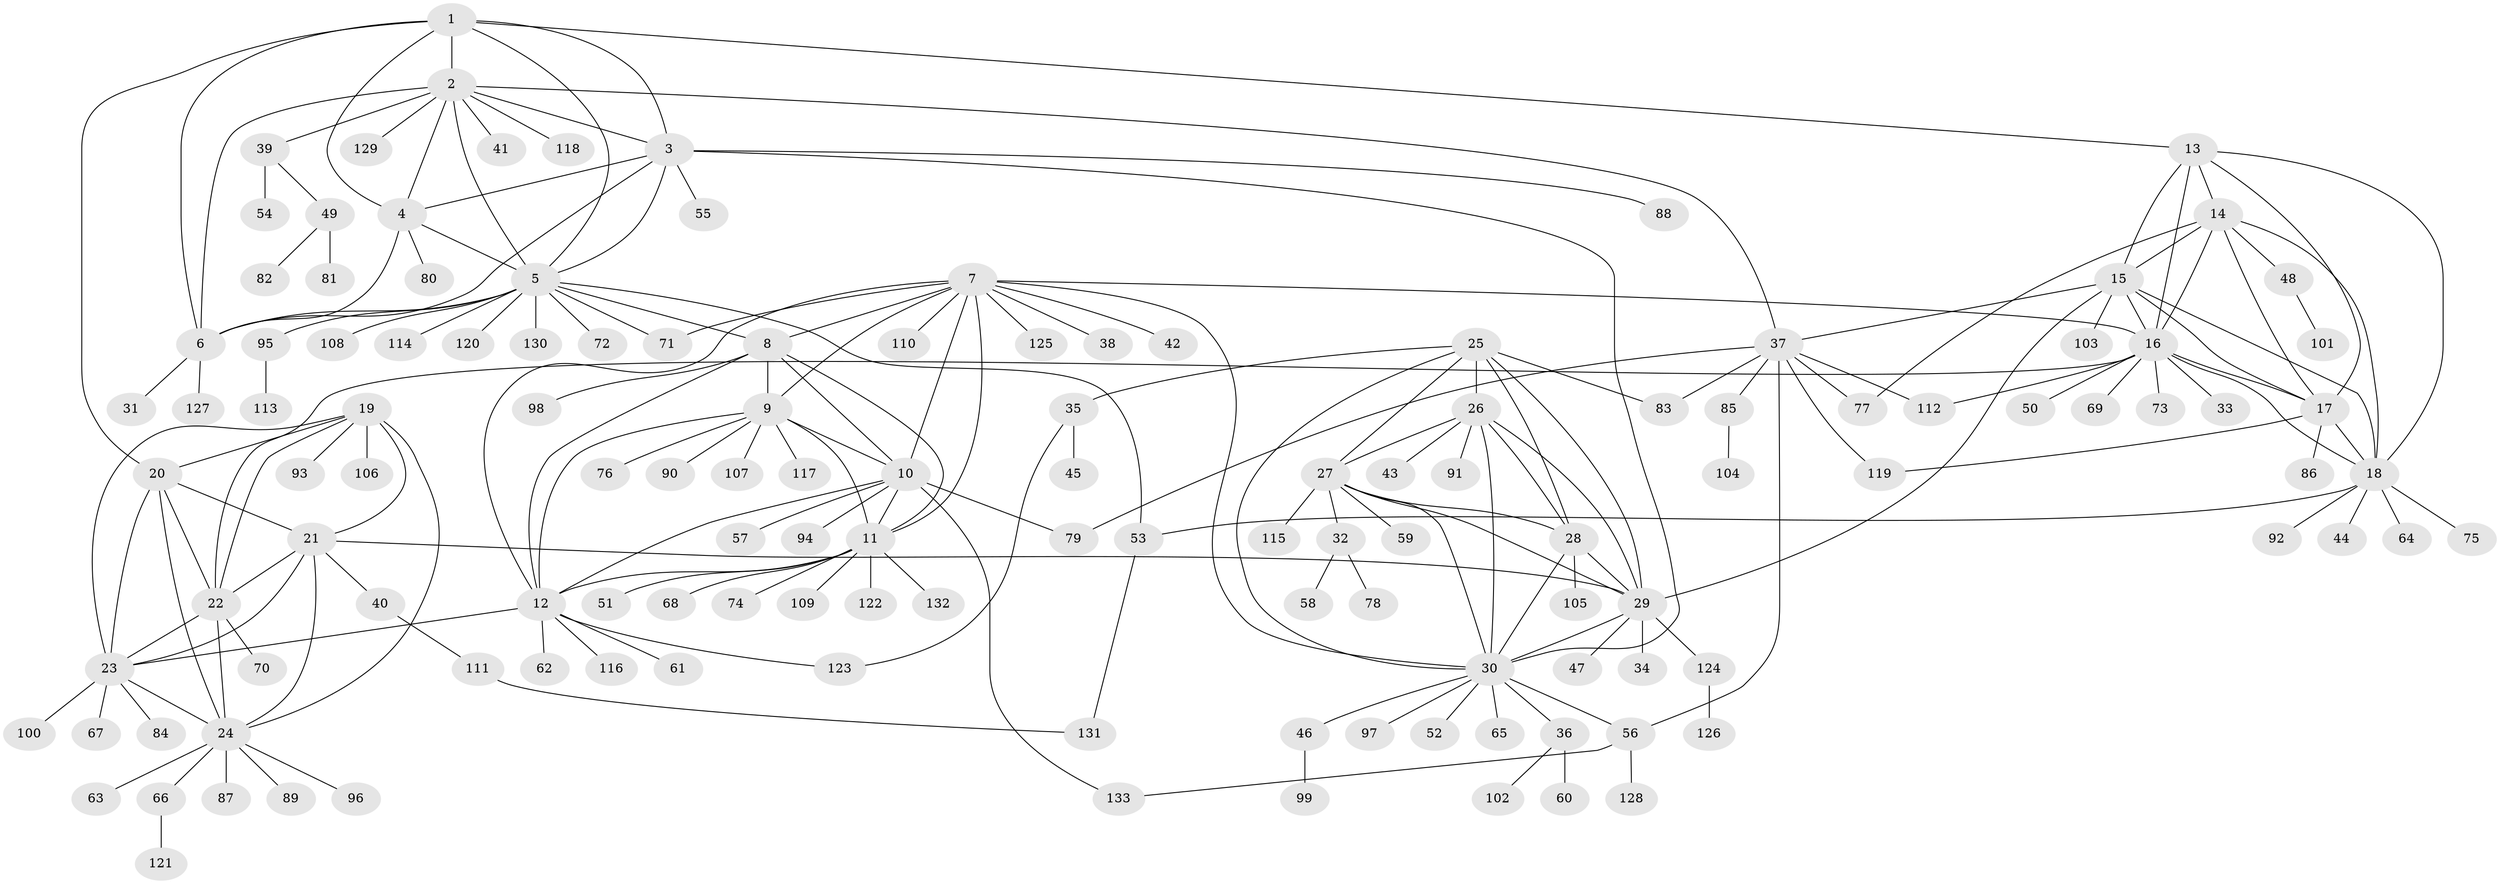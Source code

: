 // Generated by graph-tools (version 1.1) at 2025/11/02/27/25 16:11:31]
// undirected, 133 vertices, 200 edges
graph export_dot {
graph [start="1"]
  node [color=gray90,style=filled];
  1;
  2;
  3;
  4;
  5;
  6;
  7;
  8;
  9;
  10;
  11;
  12;
  13;
  14;
  15;
  16;
  17;
  18;
  19;
  20;
  21;
  22;
  23;
  24;
  25;
  26;
  27;
  28;
  29;
  30;
  31;
  32;
  33;
  34;
  35;
  36;
  37;
  38;
  39;
  40;
  41;
  42;
  43;
  44;
  45;
  46;
  47;
  48;
  49;
  50;
  51;
  52;
  53;
  54;
  55;
  56;
  57;
  58;
  59;
  60;
  61;
  62;
  63;
  64;
  65;
  66;
  67;
  68;
  69;
  70;
  71;
  72;
  73;
  74;
  75;
  76;
  77;
  78;
  79;
  80;
  81;
  82;
  83;
  84;
  85;
  86;
  87;
  88;
  89;
  90;
  91;
  92;
  93;
  94;
  95;
  96;
  97;
  98;
  99;
  100;
  101;
  102;
  103;
  104;
  105;
  106;
  107;
  108;
  109;
  110;
  111;
  112;
  113;
  114;
  115;
  116;
  117;
  118;
  119;
  120;
  121;
  122;
  123;
  124;
  125;
  126;
  127;
  128;
  129;
  130;
  131;
  132;
  133;
  1 -- 2;
  1 -- 3;
  1 -- 4;
  1 -- 5;
  1 -- 6;
  1 -- 13;
  1 -- 20;
  2 -- 3;
  2 -- 4;
  2 -- 5;
  2 -- 6;
  2 -- 37;
  2 -- 39;
  2 -- 41;
  2 -- 118;
  2 -- 129;
  3 -- 4;
  3 -- 5;
  3 -- 6;
  3 -- 30;
  3 -- 55;
  3 -- 88;
  4 -- 5;
  4 -- 6;
  4 -- 80;
  5 -- 6;
  5 -- 8;
  5 -- 53;
  5 -- 71;
  5 -- 72;
  5 -- 95;
  5 -- 108;
  5 -- 114;
  5 -- 120;
  5 -- 130;
  6 -- 31;
  6 -- 127;
  7 -- 8;
  7 -- 9;
  7 -- 10;
  7 -- 11;
  7 -- 12;
  7 -- 16;
  7 -- 30;
  7 -- 38;
  7 -- 42;
  7 -- 71;
  7 -- 110;
  7 -- 125;
  8 -- 9;
  8 -- 10;
  8 -- 11;
  8 -- 12;
  8 -- 98;
  9 -- 10;
  9 -- 11;
  9 -- 12;
  9 -- 76;
  9 -- 90;
  9 -- 107;
  9 -- 117;
  10 -- 11;
  10 -- 12;
  10 -- 57;
  10 -- 79;
  10 -- 94;
  10 -- 133;
  11 -- 12;
  11 -- 51;
  11 -- 68;
  11 -- 74;
  11 -- 109;
  11 -- 122;
  11 -- 132;
  12 -- 23;
  12 -- 61;
  12 -- 62;
  12 -- 116;
  12 -- 123;
  13 -- 14;
  13 -- 15;
  13 -- 16;
  13 -- 17;
  13 -- 18;
  14 -- 15;
  14 -- 16;
  14 -- 17;
  14 -- 18;
  14 -- 48;
  14 -- 77;
  15 -- 16;
  15 -- 17;
  15 -- 18;
  15 -- 29;
  15 -- 37;
  15 -- 103;
  16 -- 17;
  16 -- 18;
  16 -- 22;
  16 -- 33;
  16 -- 50;
  16 -- 69;
  16 -- 73;
  16 -- 112;
  17 -- 18;
  17 -- 86;
  17 -- 119;
  18 -- 44;
  18 -- 53;
  18 -- 64;
  18 -- 75;
  18 -- 92;
  19 -- 20;
  19 -- 21;
  19 -- 22;
  19 -- 23;
  19 -- 24;
  19 -- 93;
  19 -- 106;
  20 -- 21;
  20 -- 22;
  20 -- 23;
  20 -- 24;
  21 -- 22;
  21 -- 23;
  21 -- 24;
  21 -- 29;
  21 -- 40;
  22 -- 23;
  22 -- 24;
  22 -- 70;
  23 -- 24;
  23 -- 67;
  23 -- 84;
  23 -- 100;
  24 -- 63;
  24 -- 66;
  24 -- 87;
  24 -- 89;
  24 -- 96;
  25 -- 26;
  25 -- 27;
  25 -- 28;
  25 -- 29;
  25 -- 30;
  25 -- 35;
  25 -- 83;
  26 -- 27;
  26 -- 28;
  26 -- 29;
  26 -- 30;
  26 -- 43;
  26 -- 91;
  27 -- 28;
  27 -- 29;
  27 -- 30;
  27 -- 32;
  27 -- 59;
  27 -- 115;
  28 -- 29;
  28 -- 30;
  28 -- 105;
  29 -- 30;
  29 -- 34;
  29 -- 47;
  29 -- 124;
  30 -- 36;
  30 -- 46;
  30 -- 52;
  30 -- 56;
  30 -- 65;
  30 -- 97;
  32 -- 58;
  32 -- 78;
  35 -- 45;
  35 -- 123;
  36 -- 60;
  36 -- 102;
  37 -- 56;
  37 -- 77;
  37 -- 79;
  37 -- 83;
  37 -- 85;
  37 -- 112;
  37 -- 119;
  39 -- 49;
  39 -- 54;
  40 -- 111;
  46 -- 99;
  48 -- 101;
  49 -- 81;
  49 -- 82;
  53 -- 131;
  56 -- 128;
  56 -- 133;
  66 -- 121;
  85 -- 104;
  95 -- 113;
  111 -- 131;
  124 -- 126;
}
